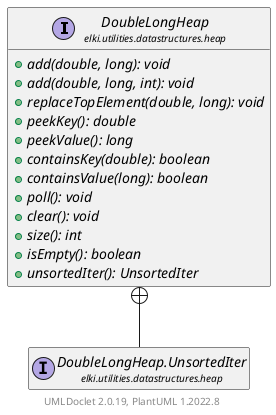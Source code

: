 @startuml
    remove .*\.(Instance|Par|Parameterizer|Factory)$
    set namespaceSeparator none
    hide empty fields
    hide empty methods

    interface "<size:14>DoubleLongHeap\n<size:10>elki.utilities.datastructures.heap" as elki.utilities.datastructures.heap.DoubleLongHeap [[DoubleLongHeap.html]] {
        {abstract} +add(double, long): void
        {abstract} +add(double, long, int): void
        {abstract} +replaceTopElement(double, long): void
        {abstract} +peekKey(): double
        {abstract} +peekValue(): long
        {abstract} +containsKey(double): boolean
        {abstract} +containsValue(long): boolean
        {abstract} +poll(): void
        {abstract} +clear(): void
        {abstract} +size(): int
        {abstract} +isEmpty(): boolean
        {abstract} +unsortedIter(): UnsortedIter
    }
    interface "<size:14>DoubleLongHeap.UnsortedIter\n<size:10>elki.utilities.datastructures.heap" as elki.utilities.datastructures.heap.DoubleLongHeap.UnsortedIter [[DoubleLongHeap.UnsortedIter.html]]

    elki.utilities.datastructures.heap.DoubleLongHeap +-- elki.utilities.datastructures.heap.DoubleLongHeap.UnsortedIter

    center footer UMLDoclet 2.0.19, PlantUML 1.2022.8
@enduml
